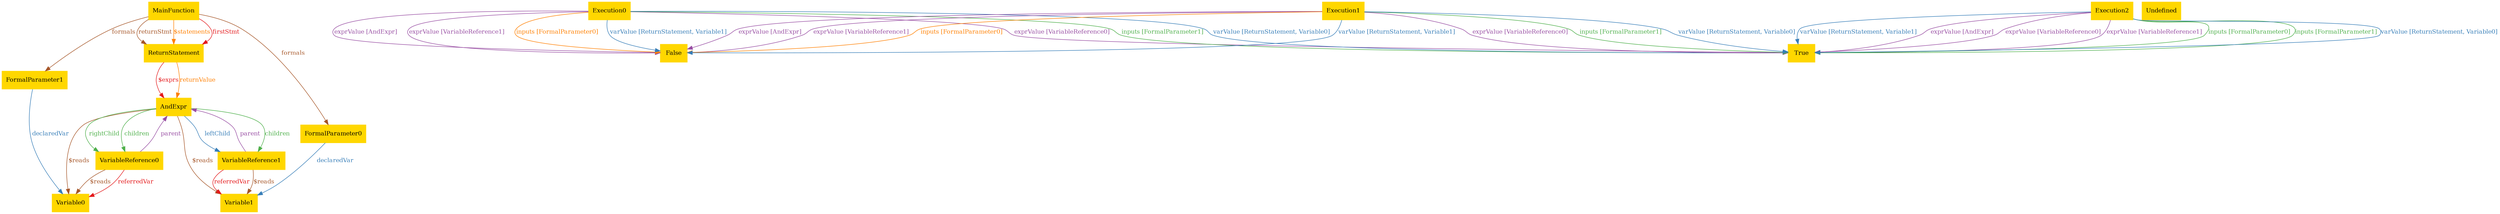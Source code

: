 digraph "graph" {
graph [fontsize=12]
node [fontsize=12]
edge [fontsize=12]
rankdir=TB;
"N13" -> "N12" [uuid = "<ReturnStatement, AndExpr>", color = "#e41a1c", fontcolor = "#e41a1c", style = "solid", label = "$exprs", dir = "forward", weight = "1"]
"N12" -> "N8" [uuid = "<AndExpr, Variable0>", color = "#a65628", fontcolor = "#a65628", style = "solid", label = "$reads", dir = "forward", weight = "1"]
"N12" -> "N6" [uuid = "<AndExpr, Variable1>", color = "#a65628", fontcolor = "#a65628", style = "solid", label = "$reads", dir = "forward", weight = "1"]
"N11" -> "N8" [uuid = "<VariableReference0, Variable0>", color = "#a65628", fontcolor = "#a65628", style = "solid", label = "$reads", dir = "forward", weight = "1"]
"N10" -> "N6" [uuid = "<VariableReference1, Variable1>", color = "#a65628", fontcolor = "#a65628", style = "solid", label = "$reads", dir = "forward", weight = "1"]
"N14" -> "N13" [uuid = "<MainFunction, ReturnStatement>", color = "#ff7f00", fontcolor = "#ff7f00", style = "solid", label = "$statements", dir = "forward", weight = "1"]
"N12" -> "N11" [uuid = "<AndExpr, VariableReference0>", color = "#4daf4a", fontcolor = "#4daf4a", style = "solid", label = "children", dir = "forward", weight = "1"]
"N12" -> "N10" [uuid = "<AndExpr, VariableReference1>", color = "#4daf4a", fontcolor = "#4daf4a", style = "solid", label = "children", dir = "forward", weight = "1"]
"N7" -> "N6" [uuid = "<FormalParameter0, Variable1>", color = "#377eb8", fontcolor = "#377eb8", style = "solid", label = "declaredVar", dir = "forward", weight = "1"]
"N9" -> "N8" [uuid = "<FormalParameter1, Variable0>", color = "#377eb8", fontcolor = "#377eb8", style = "solid", label = "declaredVar", dir = "forward", weight = "1"]
"N5" -> "N3" [uuid = "<Execution0, AndExpr, False>", color = "#984ea3", fontcolor = "#984ea3", style = "solid", label = "exprValue [AndExpr]", dir = "forward", weight = "1"]
"N5" -> "N1" [uuid = "<Execution0, VariableReference0, True>", color = "#984ea3", fontcolor = "#984ea3", style = "solid", label = "exprValue [VariableReference0]", dir = "forward", weight = "1"]
"N5" -> "N3" [uuid = "<Execution0, VariableReference1, False>", color = "#984ea3", fontcolor = "#984ea3", style = "solid", label = "exprValue [VariableReference1]", dir = "forward", weight = "1"]
"N4" -> "N3" [uuid = "<Execution1, AndExpr, False>", color = "#984ea3", fontcolor = "#984ea3", style = "solid", label = "exprValue [AndExpr]", dir = "forward", weight = "1"]
"N4" -> "N1" [uuid = "<Execution1, VariableReference0, True>", color = "#984ea3", fontcolor = "#984ea3", style = "solid", label = "exprValue [VariableReference0]", dir = "forward", weight = "1"]
"N4" -> "N3" [uuid = "<Execution1, VariableReference1, False>", color = "#984ea3", fontcolor = "#984ea3", style = "solid", label = "exprValue [VariableReference1]", dir = "forward", weight = "1"]
"N2" -> "N1" [uuid = "<Execution2, AndExpr, True>", color = "#984ea3", fontcolor = "#984ea3", style = "solid", label = "exprValue [AndExpr]", dir = "forward", weight = "1"]
"N2" -> "N1" [uuid = "<Execution2, VariableReference0, True>", color = "#984ea3", fontcolor = "#984ea3", style = "solid", label = "exprValue [VariableReference0]", dir = "forward", weight = "1"]
"N2" -> "N1" [uuid = "<Execution2, VariableReference1, True>", color = "#984ea3", fontcolor = "#984ea3", style = "solid", label = "exprValue [VariableReference1]", dir = "forward", weight = "1"]
"N14" -> "N13" [uuid = "<MainFunction, ReturnStatement>", color = "#e41a1c", fontcolor = "#e41a1c", style = "solid", label = "firstStmt", dir = "forward", weight = "1"]
"N14" -> "N7" [uuid = "<MainFunction, FormalParameter0>", color = "#a65628", fontcolor = "#a65628", style = "solid", label = "formals", dir = "forward", weight = "1"]
"N14" -> "N9" [uuid = "<MainFunction, FormalParameter1>", color = "#a65628", fontcolor = "#a65628", style = "solid", label = "formals", dir = "forward", weight = "1"]
"N5" -> "N3" [uuid = "<Execution0, FormalParameter0, False>", color = "#ff7f00", fontcolor = "#ff7f00", style = "solid", label = "inputs [FormalParameter0]", dir = "forward", weight = "1"]
"N4" -> "N3" [uuid = "<Execution1, FormalParameter0, False>", color = "#ff7f00", fontcolor = "#ff7f00", style = "solid", label = "inputs [FormalParameter0]", dir = "forward", weight = "1"]
"N5" -> "N1" [uuid = "<Execution0, FormalParameter1, True>", color = "#4daf4a", fontcolor = "#4daf4a", style = "solid", label = "inputs [FormalParameter1]", dir = "forward", weight = "1"]
"N4" -> "N1" [uuid = "<Execution1, FormalParameter1, True>", color = "#4daf4a", fontcolor = "#4daf4a", style = "solid", label = "inputs [FormalParameter1]", dir = "forward", weight = "1"]
"N2" -> "N1" [uuid = "<Execution2, FormalParameter0, True>", color = "#4daf4a", fontcolor = "#4daf4a", style = "solid", label = "inputs [FormalParameter0]", dir = "forward", weight = "1"]
"N2" -> "N1" [uuid = "<Execution2, FormalParameter1, True>", color = "#4daf4a", fontcolor = "#4daf4a", style = "solid", label = "inputs [FormalParameter1]", dir = "forward", weight = "1"]
"N12" -> "N10" [uuid = "<AndExpr, VariableReference1>", color = "#377eb8", fontcolor = "#377eb8", style = "solid", label = "leftChild", dir = "forward", weight = "1"]
"N12" -> "N11" [uuid = "<VariableReference0, AndExpr>", color = "#984ea3", fontcolor = "#984ea3", style = "solid", label = "parent", dir = "back", weight = "1"]
"N12" -> "N10" [uuid = "<VariableReference1, AndExpr>", color = "#984ea3", fontcolor = "#984ea3", style = "solid", label = "parent", dir = "back", weight = "1"]
"N11" -> "N8" [uuid = "<VariableReference0, Variable0>", color = "#e41a1c", fontcolor = "#e41a1c", style = "solid", label = "referredVar", dir = "forward", weight = "1"]
"N10" -> "N6" [uuid = "<VariableReference1, Variable1>", color = "#e41a1c", fontcolor = "#e41a1c", style = "solid", label = "referredVar", dir = "forward", weight = "1"]
"N14" -> "N13" [uuid = "<MainFunction, ReturnStatement>", color = "#a65628", fontcolor = "#a65628", style = "solid", label = "returnStmt", dir = "forward", weight = "1"]
"N13" -> "N12" [uuid = "<ReturnStatement, AndExpr>", color = "#ff7f00", fontcolor = "#ff7f00", style = "solid", label = "returnValue", dir = "forward", weight = "1"]
"N12" -> "N11" [uuid = "<AndExpr, VariableReference0>", color = "#4daf4a", fontcolor = "#4daf4a", style = "solid", label = "rightChild", dir = "forward", weight = "1"]
"N5" -> "N1" [uuid = "<Execution0, ReturnStatement, Variable0, True>", color = "#377eb8", fontcolor = "#377eb8", style = "solid", label = "varValue [ReturnStatement, Variable0]", dir = "forward", weight = "1"]
"N5" -> "N3" [uuid = "<Execution0, ReturnStatement, Variable1, False>", color = "#377eb8", fontcolor = "#377eb8", style = "solid", label = "varValue [ReturnStatement, Variable1]", dir = "forward", weight = "1"]
"N4" -> "N1" [uuid = "<Execution1, ReturnStatement, Variable0, True>", color = "#377eb8", fontcolor = "#377eb8", style = "solid", label = "varValue [ReturnStatement, Variable0]", dir = "forward", weight = "1"]
"N4" -> "N3" [uuid = "<Execution1, ReturnStatement, Variable1, False>", color = "#377eb8", fontcolor = "#377eb8", style = "solid", label = "varValue [ReturnStatement, Variable1]", dir = "forward", weight = "1"]
"N2" -> "N1" [uuid = "<Execution2, ReturnStatement, Variable0, True>", color = "#377eb8", fontcolor = "#377eb8", style = "solid", label = "varValue [ReturnStatement, Variable0]", dir = "forward", weight = "1"]
"N2" -> "N1" [uuid = "<Execution2, ReturnStatement, Variable1, True>", color = "#377eb8", fontcolor = "#377eb8", style = "solid", label = "varValue [ReturnStatement, Variable1]", dir = "forward", weight = "1"]
"N0" [uuid="Undefined", label="Undefined", color="#ffd700", fontcolor = "#000000", shape = "box", style = "filled, solid"]
"N1" [uuid="True", label="True", color="#ffd700", fontcolor = "#000000", shape = "box", style = "filled, solid"]
"N2" [uuid="Execution2", label="Execution2", color="#ffd700", fontcolor = "#000000", shape = "box", style = "filled, solid"]
"N3" [uuid="False", label="False", color="#ffd700", fontcolor = "#000000", shape = "box", style = "filled, solid"]
"N4" [uuid="Execution1", label="Execution1", color="#ffd700", fontcolor = "#000000", shape = "box", style = "filled, solid"]
"N5" [uuid="Execution0", label="Execution0", color="#ffd700", fontcolor = "#000000", shape = "box", style = "filled, solid"]
"N6" [uuid="Variable1", label="Variable1", color="#ffd700", fontcolor = "#000000", shape = "box", style = "filled, solid"]
"N7" [uuid="FormalParameter0", label="FormalParameter0", color="#ffd700", fontcolor = "#000000", shape = "box", style = "filled, solid"]
"N8" [uuid="Variable0", label="Variable0", color="#ffd700", fontcolor = "#000000", shape = "box", style = "filled, solid"]
"N9" [uuid="FormalParameter1", label="FormalParameter1", color="#ffd700", fontcolor = "#000000", shape = "box", style = "filled, solid"]
"N10" [uuid="VariableReference1", label="VariableReference1", color="#ffd700", fontcolor = "#000000", shape = "box", style = "filled, solid"]
"N11" [uuid="VariableReference0", label="VariableReference0", color="#ffd700", fontcolor = "#000000", shape = "box", style = "filled, solid"]
"N12" [uuid="AndExpr", label="AndExpr", color="#ffd700", fontcolor = "#000000", shape = "box", style = "filled, solid"]
"N13" [uuid="ReturnStatement", label="ReturnStatement", color="#ffd700", fontcolor = "#000000", shape = "box", style = "filled, solid"]
"N14" [uuid="MainFunction", label="MainFunction", color="#ffd700", fontcolor = "#000000", shape = "box", style = "filled, solid"]
}
